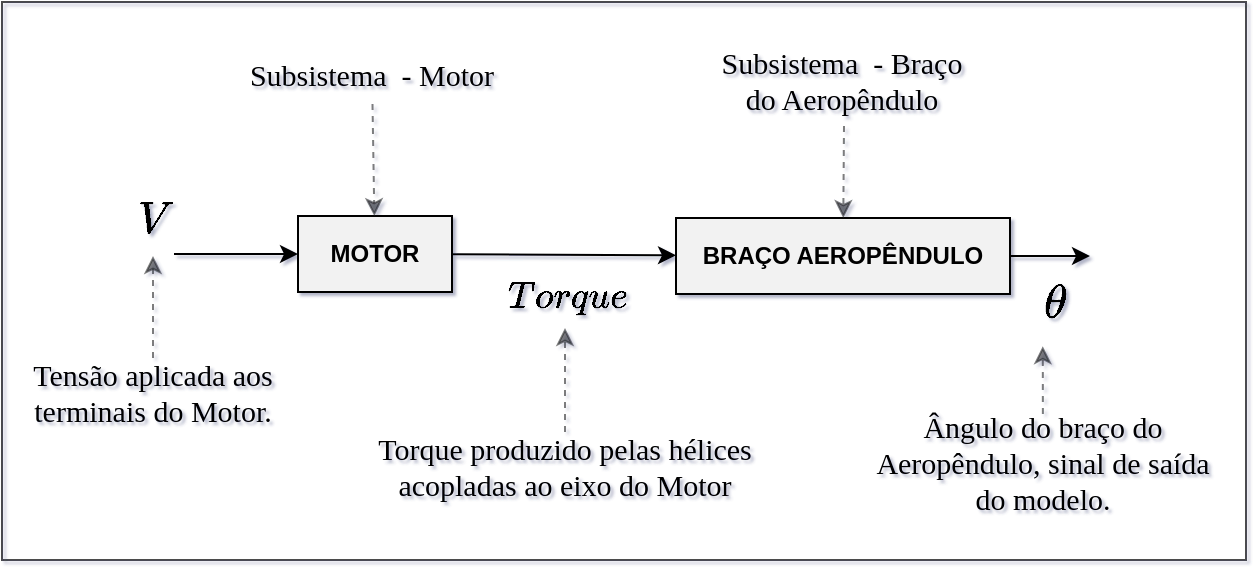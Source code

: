 <mxfile version="21.6.5" type="device">
  <diagram id="BB-P8LQBv9p690ByxCHv" name="Página-1">
    <mxGraphModel dx="880" dy="258" grid="1" gridSize="1" guides="0" tooltips="1" connect="1" arrows="1" fold="1" page="1" pageScale="1" pageWidth="413" pageHeight="291" background="none" math="1" shadow="1">
      <root>
        <mxCell id="0" />
        <mxCell id="1" parent="0" />
        <mxCell id="0LmL37Ir94_41o80-0yw-11" value="\(V\)" style="text;html=1;align=center;verticalAlign=middle;resizable=0;points=[];autosize=1;strokeColor=none;fillColor=none;fontSize=19;shadow=0;" parent="1" vertex="1">
          <mxGeometry x="158" y="524" width="55" height="36" as="geometry" />
        </mxCell>
        <mxCell id="4" value="" style="edgeStyle=none;html=1;shadow=0;" parent="1" source="0LmL37Ir94_41o80-0yw-22" target="2" edge="1">
          <mxGeometry relative="1" as="geometry" />
        </mxCell>
        <mxCell id="0LmL37Ir94_41o80-0yw-22" value="MOTOR" style="rounded=0;whiteSpace=wrap;html=1;fontStyle=1;shadow=0;fillColor=#F2F2F2;" parent="1" vertex="1">
          <mxGeometry x="258" y="540" width="77" height="38" as="geometry" />
        </mxCell>
        <mxCell id="0LmL37Ir94_41o80-0yw-32" value="\(\theta\)" style="text;html=1;align=center;verticalAlign=middle;resizable=0;points=[];autosize=1;strokeColor=none;fillColor=none;fontSize=20;shadow=0;" parent="1" vertex="1">
          <mxGeometry x="589" y="564" width="93" height="37" as="geometry" />
        </mxCell>
        <mxCell id="6" style="edgeStyle=none;html=1;shadow=0;" parent="1" source="2" edge="1">
          <mxGeometry relative="1" as="geometry">
            <mxPoint x="654" y="560" as="targetPoint" />
          </mxGeometry>
        </mxCell>
        <mxCell id="2" value="BRAÇO AEROPÊNDULO" style="rounded=0;whiteSpace=wrap;html=1;fontStyle=1;shadow=0;fillColor=#F2F2F2;" parent="1" vertex="1">
          <mxGeometry x="447" y="541" width="167" height="38" as="geometry" />
        </mxCell>
        <mxCell id="3" value="" style="endArrow=classic;html=1;entryX=0;entryY=0.5;entryDx=0;entryDy=0;shadow=0;" parent="1" target="0LmL37Ir94_41o80-0yw-22" edge="1">
          <mxGeometry width="50" height="50" relative="1" as="geometry">
            <mxPoint x="196" y="559" as="sourcePoint" />
            <mxPoint x="399" y="544" as="targetPoint" />
          </mxGeometry>
        </mxCell>
        <mxCell id="5" value="\(Torque\)" style="text;html=1;align=center;verticalAlign=middle;resizable=0;points=[];autosize=1;strokeColor=none;fillColor=none;fontSize=16;fontStyle=0;shadow=0;" parent="1" vertex="1">
          <mxGeometry x="348" y="564" width="87" height="32" as="geometry" />
        </mxCell>
        <mxCell id="8" style="html=1;dashed=1;shadow=0;opacity=60;fillColor=#eeeeee;strokeColor=#242629;" parent="1" source="7" target="0LmL37Ir94_41o80-0yw-22" edge="1">
          <mxGeometry relative="1" as="geometry" />
        </mxCell>
        <mxCell id="7" value="Subsistema  - Motor" style="text;strokeColor=none;fillColor=none;align=center;verticalAlign=middle;rounded=0;fontFamily=Times New Roman;fontStyle=0;fontSize=15;shadow=0;fontColor=default;whiteSpace=wrap;html=1;" parent="1" vertex="1">
          <mxGeometry x="227" y="454" width="136" height="30" as="geometry" />
        </mxCell>
        <mxCell id="10" style="html=1;dashed=1;shadow=0;opacity=60;fillColor=#eeeeee;strokeColor=#242629;" parent="1" target="2" edge="1">
          <mxGeometry relative="1" as="geometry">
            <mxPoint x="531" y="495" as="sourcePoint" />
          </mxGeometry>
        </mxCell>
        <mxCell id="9" value="Subsistema&amp;nbsp; - Braço do Aeropêndulo" style="text;html=1;strokeColor=none;fillColor=none;align=center;verticalAlign=middle;whiteSpace=wrap;rounded=0;fontFamily=Times New Roman;fontStyle=0;fontSize=15;shadow=0;" parent="1" vertex="1">
          <mxGeometry x="462" y="457" width="136" height="30" as="geometry" />
        </mxCell>
        <mxCell id="12" style="html=1;dashed=1;shadow=0;opacity=60;fillColor=#eeeeee;strokeColor=#242629;" parent="1" source="11" target="0LmL37Ir94_41o80-0yw-11" edge="1">
          <mxGeometry relative="1" as="geometry" />
        </mxCell>
        <mxCell id="11" value="Tensão aplicada aos terminais do Motor." style="text;html=1;strokeColor=none;fillColor=none;align=center;verticalAlign=middle;whiteSpace=wrap;rounded=0;fontFamily=Times New Roman;fontStyle=0;fontSize=15;shadow=0;" parent="1" vertex="1">
          <mxGeometry x="120" y="611" width="131" height="34" as="geometry" />
        </mxCell>
        <mxCell id="14" style="html=1;dashed=1;shadow=0;opacity=60;fillColor=#eeeeee;strokeColor=#242629;" parent="1" source="13" target="5" edge="1">
          <mxGeometry relative="1" as="geometry">
            <mxPoint x="376" y="605" as="targetPoint" />
          </mxGeometry>
        </mxCell>
        <mxCell id="13" value="Torque produzido pelas hélices acopladas ao eixo do Motor&lt;br style=&quot;font-size: 15px;&quot;&gt;" style="text;html=1;strokeColor=none;fillColor=none;align=center;verticalAlign=middle;whiteSpace=wrap;rounded=0;fontFamily=Times New Roman;fontStyle=0;fontSize=15;shadow=0;" parent="1" vertex="1">
          <mxGeometry x="290" y="648" width="203" height="33" as="geometry" />
        </mxCell>
        <mxCell id="16" style="html=1;dashed=1;entryX=0.445;entryY=1.111;entryDx=0;entryDy=0;entryPerimeter=0;shadow=0;opacity=60;fillColor=#eeeeee;strokeColor=#242629;" parent="1" source="15" target="0LmL37Ir94_41o80-0yw-32" edge="1">
          <mxGeometry relative="1" as="geometry">
            <mxPoint x="630" y="574" as="targetPoint" />
          </mxGeometry>
        </mxCell>
        <mxCell id="15" value="Ângulo do braço do Aeropêndulo, sinal de saída do modelo." style="text;html=1;strokeColor=none;fillColor=none;align=center;verticalAlign=middle;whiteSpace=wrap;rounded=0;fontFamily=Times New Roman;fontStyle=0;fontSize=15;shadow=0;" parent="1" vertex="1">
          <mxGeometry x="540" y="639" width="181" height="48" as="geometry" />
        </mxCell>
        <mxCell id="xDvWY9CC_lDF_F3b0lNS-16" value="" style="rounded=0;whiteSpace=wrap;html=1;fillColor=none;opacity=70;" vertex="1" parent="1">
          <mxGeometry x="110" y="433" width="622" height="279" as="geometry" />
        </mxCell>
      </root>
    </mxGraphModel>
  </diagram>
</mxfile>
